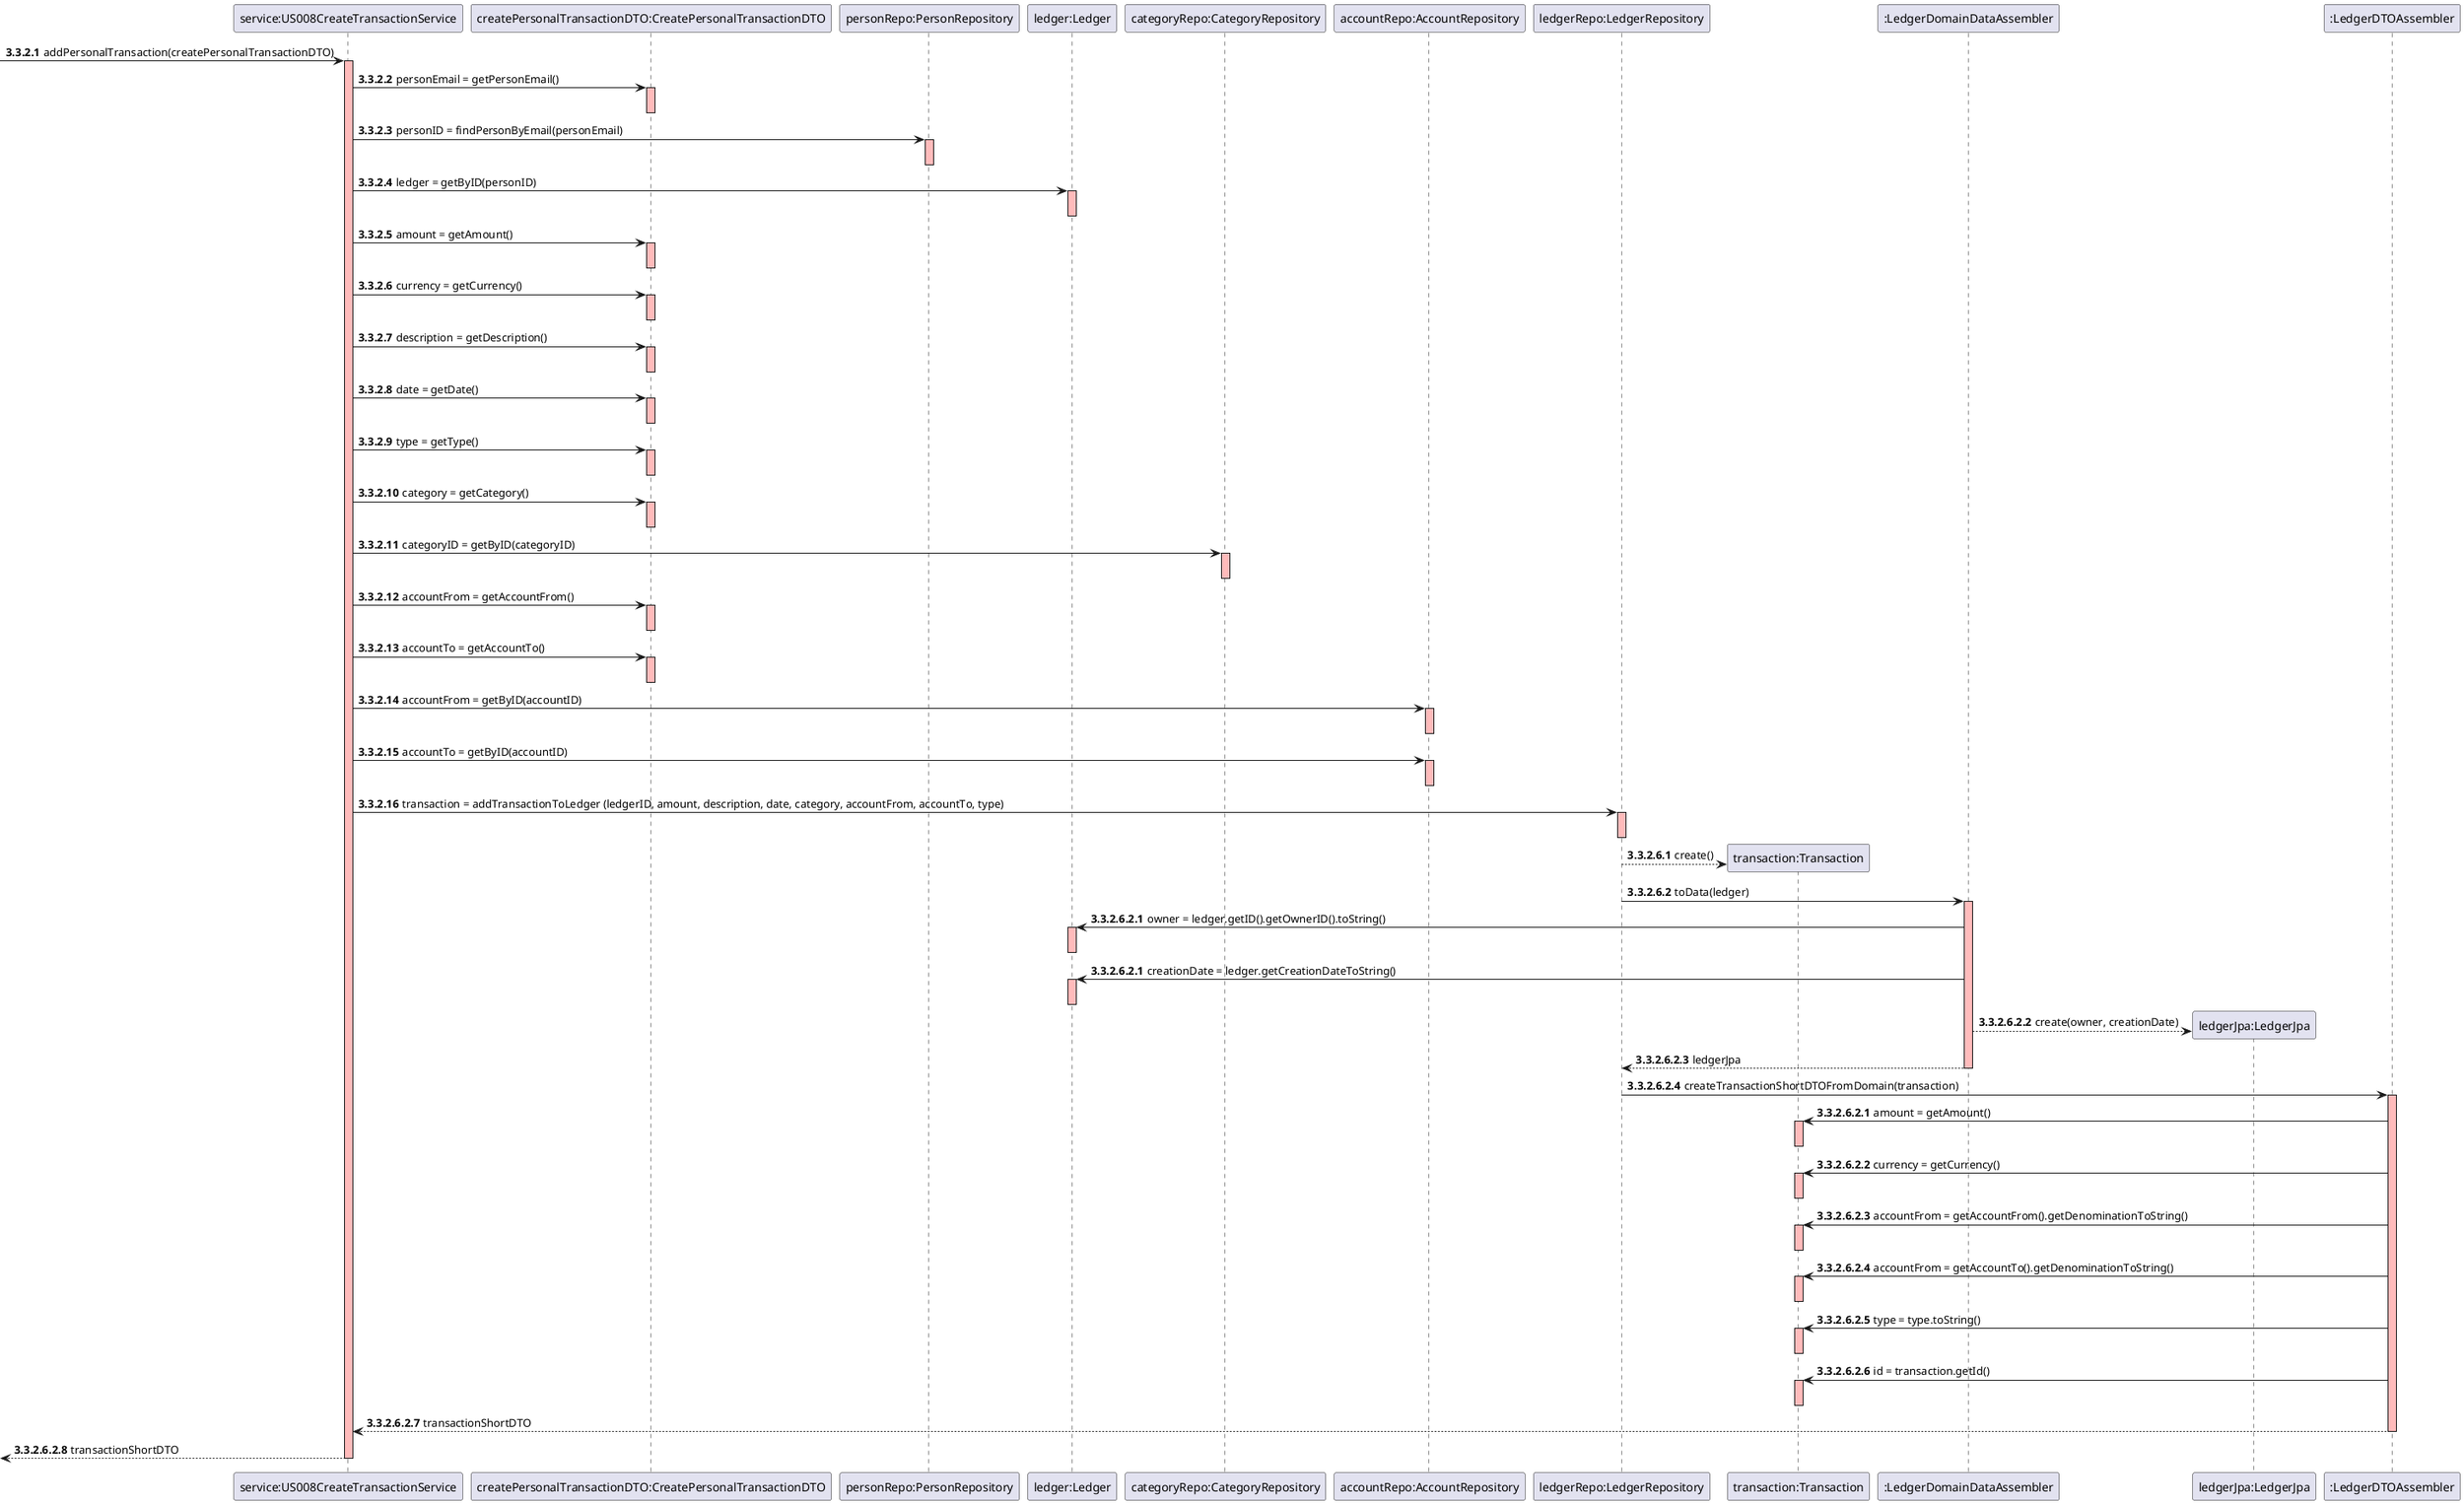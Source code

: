 @startuml

autonumber 3.3.2.1
-> "service:US008CreateTransactionService" : addPersonalTransaction(createPersonalTransactionDTO)
activate "service:US008CreateTransactionService"  #FFBBBB

"service:US008CreateTransactionService" -> "createPersonalTransactionDTO:CreatePersonalTransactionDTO" : personEmail = getPersonEmail()
activate "createPersonalTransactionDTO:CreatePersonalTransactionDTO"  #FFBBBB
deactivate "createPersonalTransactionDTO:CreatePersonalTransactionDTO"

"service:US008CreateTransactionService" -> "personRepo:PersonRepository" : personID = findPersonByEmail(personEmail)
activate "personRepo:PersonRepository" #FFBBBB
deactivate "personRepo:PersonRepository"

"service:US008CreateTransactionService" -> "ledger:Ledger" : ledger = getByID(personID)
activate "ledger:Ledger" #FFBBBB
deactivate "ledger:Ledger"

"service:US008CreateTransactionService" -> "createPersonalTransactionDTO:CreatePersonalTransactionDTO" : amount = getAmount()
activate "createPersonalTransactionDTO:CreatePersonalTransactionDTO"  #FFBBBB
deactivate "createPersonalTransactionDTO:CreatePersonalTransactionDTO"

"service:US008CreateTransactionService" -> "createPersonalTransactionDTO:CreatePersonalTransactionDTO" : currency = getCurrency()
activate "createPersonalTransactionDTO:CreatePersonalTransactionDTO"  #FFBBBB
deactivate "createPersonalTransactionDTO:CreatePersonalTransactionDTO"

"service:US008CreateTransactionService" -> "createPersonalTransactionDTO:CreatePersonalTransactionDTO" : description = getDescription()
activate "createPersonalTransactionDTO:CreatePersonalTransactionDTO"  #FFBBBB
deactivate "createPersonalTransactionDTO:CreatePersonalTransactionDTO"

"service:US008CreateTransactionService" -> "createPersonalTransactionDTO:CreatePersonalTransactionDTO" : date = getDate()
activate "createPersonalTransactionDTO:CreatePersonalTransactionDTO"  #FFBBBB
deactivate "createPersonalTransactionDTO:CreatePersonalTransactionDTO"

"service:US008CreateTransactionService" -> "createPersonalTransactionDTO:CreatePersonalTransactionDTO" : type = getType()
activate "createPersonalTransactionDTO:CreatePersonalTransactionDTO"  #FFBBBB
deactivate "createPersonalTransactionDTO:CreatePersonalTransactionDTO"

"service:US008CreateTransactionService" -> "createPersonalTransactionDTO:CreatePersonalTransactionDTO" : category = getCategory()
activate "createPersonalTransactionDTO:CreatePersonalTransactionDTO"  #FFBBBB
deactivate "createPersonalTransactionDTO:CreatePersonalTransactionDTO"

"service:US008CreateTransactionService" -> "categoryRepo:CategoryRepository" : categoryID = getByID(categoryID)
activate "categoryRepo:CategoryRepository" #FFBBBB
deactivate "categoryRepo:CategoryRepository"

"service:US008CreateTransactionService" -> "createPersonalTransactionDTO:CreatePersonalTransactionDTO" : accountFrom = getAccountFrom()
activate "createPersonalTransactionDTO:CreatePersonalTransactionDTO"  #FFBBBB
deactivate "createPersonalTransactionDTO:CreatePersonalTransactionDTO"

"service:US008CreateTransactionService" -> "createPersonalTransactionDTO:CreatePersonalTransactionDTO" : accountTo = getAccountTo()
activate "createPersonalTransactionDTO:CreatePersonalTransactionDTO"  #FFBBBB
deactivate "createPersonalTransactionDTO:CreatePersonalTransactionDTO"

"service:US008CreateTransactionService" -> "accountRepo:AccountRepository" : accountFrom = getByID(accountID)
activate "accountRepo:AccountRepository" #FFBBBB
deactivate "accountRepo:AccountRepository"

"service:US008CreateTransactionService" -> "accountRepo:AccountRepository" : accountTo = getByID(accountID)
activate "accountRepo:AccountRepository" #FFBBBB
deactivate "accountRepo:AccountRepository"

"service:US008CreateTransactionService" -> "ledgerRepo:LedgerRepository" : transaction = addTransactionToLedger (ledgerID, amount, description, date, category, accountFrom, accountTo, type)
activate "ledgerRepo:LedgerRepository" #FFBBBB
deactivate "ledgerRepo:LedgerRepository"

autonumber 3.3.2.6.1
create "transaction:Transaction"
"ledgerRepo:LedgerRepository"-->"transaction:Transaction":create()

"ledgerRepo:LedgerRepository"->":LedgerDomainDataAssembler": toData(ledger)
activate ":LedgerDomainDataAssembler" #FFBBBB

autonumber 3.3.2.6.2.1
":LedgerDomainDataAssembler"->"ledger:Ledger" : owner = ledger.getID().getOwnerID().toString()
activate "ledger:Ledger" #FFBBBB
deactivate "ledger:Ledger"

autonumber 3.3.2.6.2.1
":LedgerDomainDataAssembler"->"ledger:Ledger" : creationDate = ledger.getCreationDateToString()
activate "ledger:Ledger" #FFBBBB
deactivate "ledger:Ledger"

create "ledgerJpa:LedgerJpa"
":LedgerDomainDataAssembler"-->"ledgerJpa:LedgerJpa" : create(owner, creationDate)
":LedgerDomainDataAssembler"-->"ledgerRepo:LedgerRepository" : ledgerJpa
deactivate ":LedgerDomainDataAssembler"


"ledgerRepo:LedgerRepository"->":LedgerDTOAssembler":createTransactionShortDTOFromDomain(transaction)
activate ":LedgerDTOAssembler" #FFBBBB

autonumber 3.3.2.6.2.1
":LedgerDTOAssembler"->"transaction:Transaction" : amount = getAmount()
activate "transaction:Transaction" #FFBBBB
deactivate "transaction:Transaction"

":LedgerDTOAssembler"->"transaction:Transaction" : currency = getCurrency()
activate "transaction:Transaction" #FFBBBB
deactivate "transaction:Transaction"

":LedgerDTOAssembler"->"transaction:Transaction" : accountFrom = getAccountFrom().getDenominationToString()
activate "transaction:Transaction" #FFBBBB
deactivate "transaction:Transaction"

":LedgerDTOAssembler"->"transaction:Transaction" : accountFrom = getAccountTo().getDenominationToString()
activate "transaction:Transaction" #FFBBBB
deactivate "transaction:Transaction"

":LedgerDTOAssembler"->"transaction:Transaction" : type = type.toString()
activate "transaction:Transaction" #FFBBBB
deactivate "transaction:Transaction"

":LedgerDTOAssembler"->"transaction:Transaction" : id = transaction.getId()
activate "transaction:Transaction" #FFBBBB
deactivate "transaction:Transaction"

":LedgerDTOAssembler" --> "service:US008CreateTransactionService" : transactionShortDTO
deactivate ":LedgerDTOAssembler"

<-- "service:US008CreateTransactionService" : transactionShortDTO
deactivate "service:US008CreateTransactionService"

@enduml